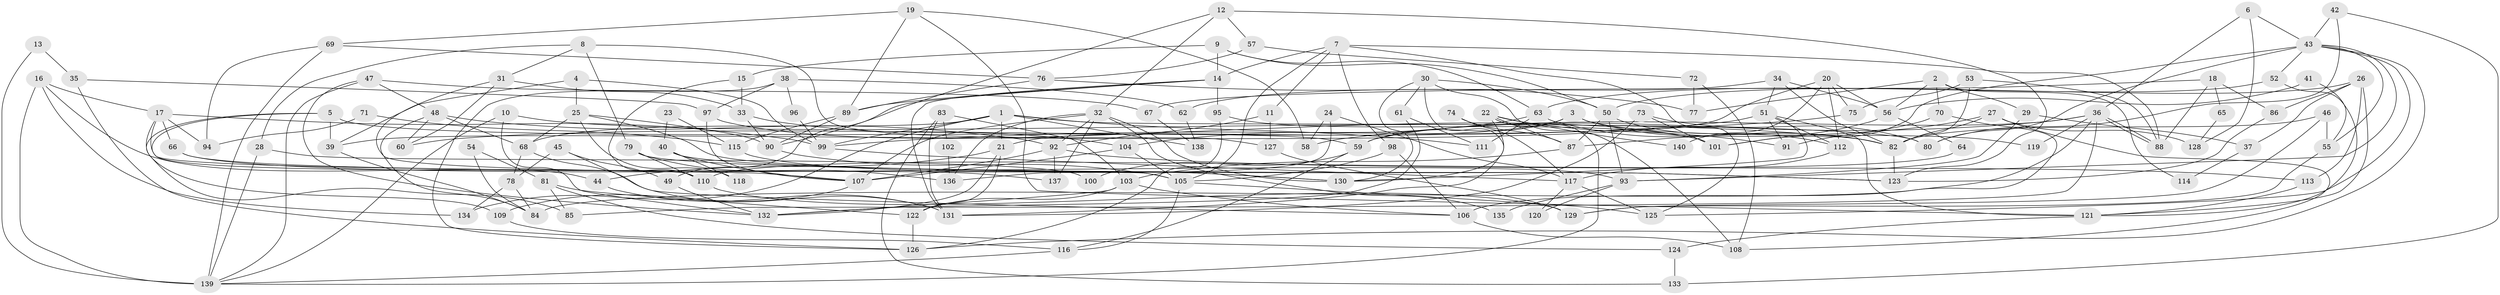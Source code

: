 // Generated by graph-tools (version 1.1) at 2025/26/03/09/25 03:26:11]
// undirected, 140 vertices, 280 edges
graph export_dot {
graph [start="1"]
  node [color=gray90,style=filled];
  1;
  2;
  3;
  4;
  5;
  6;
  7;
  8;
  9;
  10;
  11;
  12;
  13;
  14;
  15;
  16;
  17;
  18;
  19;
  20;
  21;
  22;
  23;
  24;
  25;
  26;
  27;
  28;
  29;
  30;
  31;
  32;
  33;
  34;
  35;
  36;
  37;
  38;
  39;
  40;
  41;
  42;
  43;
  44;
  45;
  46;
  47;
  48;
  49;
  50;
  51;
  52;
  53;
  54;
  55;
  56;
  57;
  58;
  59;
  60;
  61;
  62;
  63;
  64;
  65;
  66;
  67;
  68;
  69;
  70;
  71;
  72;
  73;
  74;
  75;
  76;
  77;
  78;
  79;
  80;
  81;
  82;
  83;
  84;
  85;
  86;
  87;
  88;
  89;
  90;
  91;
  92;
  93;
  94;
  95;
  96;
  97;
  98;
  99;
  100;
  101;
  102;
  103;
  104;
  105;
  106;
  107;
  108;
  109;
  110;
  111;
  112;
  113;
  114;
  115;
  116;
  117;
  118;
  119;
  120;
  121;
  122;
  123;
  124;
  125;
  126;
  127;
  128;
  129;
  130;
  131;
  132;
  133;
  134;
  135;
  136;
  137;
  138;
  139;
  140;
  1 -- 68;
  1 -- 21;
  1 -- 80;
  1 -- 99;
  1 -- 111;
  1 -- 134;
  1 -- 138;
  2 -- 70;
  2 -- 56;
  2 -- 29;
  2 -- 77;
  2 -- 114;
  3 -- 82;
  3 -- 59;
  3 -- 21;
  3 -- 119;
  4 -- 25;
  4 -- 39;
  4 -- 99;
  5 -- 109;
  5 -- 110;
  5 -- 39;
  5 -- 59;
  6 -- 43;
  6 -- 36;
  6 -- 128;
  7 -- 105;
  7 -- 88;
  7 -- 11;
  7 -- 14;
  7 -- 98;
  7 -- 125;
  8 -- 127;
  8 -- 31;
  8 -- 28;
  8 -- 79;
  9 -- 14;
  9 -- 50;
  9 -- 15;
  9 -- 63;
  10 -- 132;
  10 -- 139;
  10 -- 82;
  11 -- 92;
  11 -- 127;
  12 -- 32;
  12 -- 123;
  12 -- 49;
  12 -- 57;
  13 -- 139;
  13 -- 35;
  14 -- 131;
  14 -- 89;
  14 -- 90;
  14 -- 95;
  15 -- 33;
  15 -- 110;
  16 -- 134;
  16 -- 17;
  16 -- 44;
  16 -- 139;
  17 -- 99;
  17 -- 85;
  17 -- 66;
  17 -- 94;
  17 -- 105;
  18 -- 88;
  18 -- 86;
  18 -- 65;
  18 -- 67;
  19 -- 69;
  19 -- 121;
  19 -- 58;
  19 -- 89;
  20 -- 112;
  20 -- 39;
  20 -- 56;
  20 -- 75;
  20 -- 140;
  21 -- 132;
  21 -- 44;
  21 -- 122;
  22 -- 91;
  22 -- 139;
  22 -- 87;
  22 -- 130;
  22 -- 140;
  23 -- 115;
  23 -- 40;
  24 -- 136;
  24 -- 117;
  24 -- 58;
  25 -- 68;
  25 -- 90;
  25 -- 118;
  25 -- 123;
  26 -- 50;
  26 -- 121;
  26 -- 37;
  26 -- 86;
  26 -- 113;
  27 -- 108;
  27 -- 82;
  27 -- 91;
  27 -- 128;
  28 -- 139;
  28 -- 100;
  29 -- 93;
  29 -- 37;
  30 -- 130;
  30 -- 131;
  30 -- 50;
  30 -- 61;
  30 -- 108;
  31 -- 33;
  31 -- 60;
  31 -- 107;
  32 -- 107;
  32 -- 130;
  32 -- 92;
  32 -- 135;
  32 -- 136;
  32 -- 137;
  33 -- 90;
  33 -- 104;
  34 -- 62;
  34 -- 56;
  34 -- 51;
  34 -- 82;
  35 -- 97;
  35 -- 126;
  36 -- 88;
  36 -- 88;
  36 -- 58;
  36 -- 59;
  36 -- 84;
  36 -- 85;
  36 -- 119;
  37 -- 114;
  38 -- 97;
  38 -- 126;
  38 -- 62;
  38 -- 96;
  39 -- 84;
  40 -- 107;
  40 -- 123;
  40 -- 118;
  41 -- 55;
  41 -- 56;
  42 -- 80;
  42 -- 43;
  42 -- 133;
  43 -- 125;
  43 -- 52;
  43 -- 55;
  43 -- 80;
  43 -- 93;
  43 -- 101;
  43 -- 126;
  44 -- 131;
  45 -- 49;
  45 -- 131;
  45 -- 78;
  46 -- 55;
  46 -- 82;
  46 -- 129;
  47 -- 48;
  47 -- 139;
  47 -- 67;
  47 -- 132;
  48 -- 92;
  48 -- 68;
  48 -- 60;
  48 -- 84;
  49 -- 132;
  50 -- 93;
  50 -- 87;
  50 -- 112;
  51 -- 112;
  51 -- 60;
  51 -- 91;
  51 -- 121;
  51 -- 130;
  52 -- 121;
  52 -- 63;
  53 -- 82;
  53 -- 75;
  53 -- 88;
  54 -- 84;
  54 -- 81;
  55 -- 129;
  56 -- 87;
  56 -- 64;
  57 -- 76;
  57 -- 72;
  59 -- 100;
  59 -- 116;
  61 -- 111;
  61 -- 132;
  62 -- 138;
  63 -- 82;
  63 -- 104;
  63 -- 111;
  64 -- 110;
  65 -- 128;
  66 -- 137;
  66 -- 93;
  67 -- 138;
  68 -- 106;
  68 -- 78;
  69 -- 139;
  69 -- 76;
  69 -- 94;
  70 -- 101;
  70 -- 106;
  71 -- 115;
  71 -- 94;
  72 -- 108;
  72 -- 77;
  73 -- 80;
  73 -- 101;
  73 -- 131;
  74 -- 117;
  74 -- 87;
  75 -- 99;
  76 -- 89;
  76 -- 77;
  78 -- 84;
  78 -- 134;
  79 -- 130;
  79 -- 110;
  79 -- 136;
  81 -- 124;
  81 -- 122;
  81 -- 85;
  82 -- 123;
  83 -- 131;
  83 -- 103;
  83 -- 102;
  83 -- 133;
  86 -- 123;
  87 -- 103;
  89 -- 90;
  89 -- 115;
  90 -- 105;
  92 -- 107;
  92 -- 113;
  92 -- 137;
  93 -- 120;
  93 -- 135;
  95 -- 126;
  95 -- 101;
  96 -- 99;
  97 -- 101;
  97 -- 107;
  98 -- 105;
  98 -- 106;
  99 -- 117;
  102 -- 136;
  103 -- 132;
  103 -- 106;
  103 -- 122;
  104 -- 105;
  104 -- 107;
  105 -- 116;
  105 -- 125;
  106 -- 108;
  107 -- 109;
  109 -- 116;
  110 -- 129;
  112 -- 117;
  113 -- 121;
  115 -- 130;
  116 -- 139;
  117 -- 125;
  117 -- 120;
  121 -- 124;
  122 -- 126;
  124 -- 133;
  127 -- 129;
}

